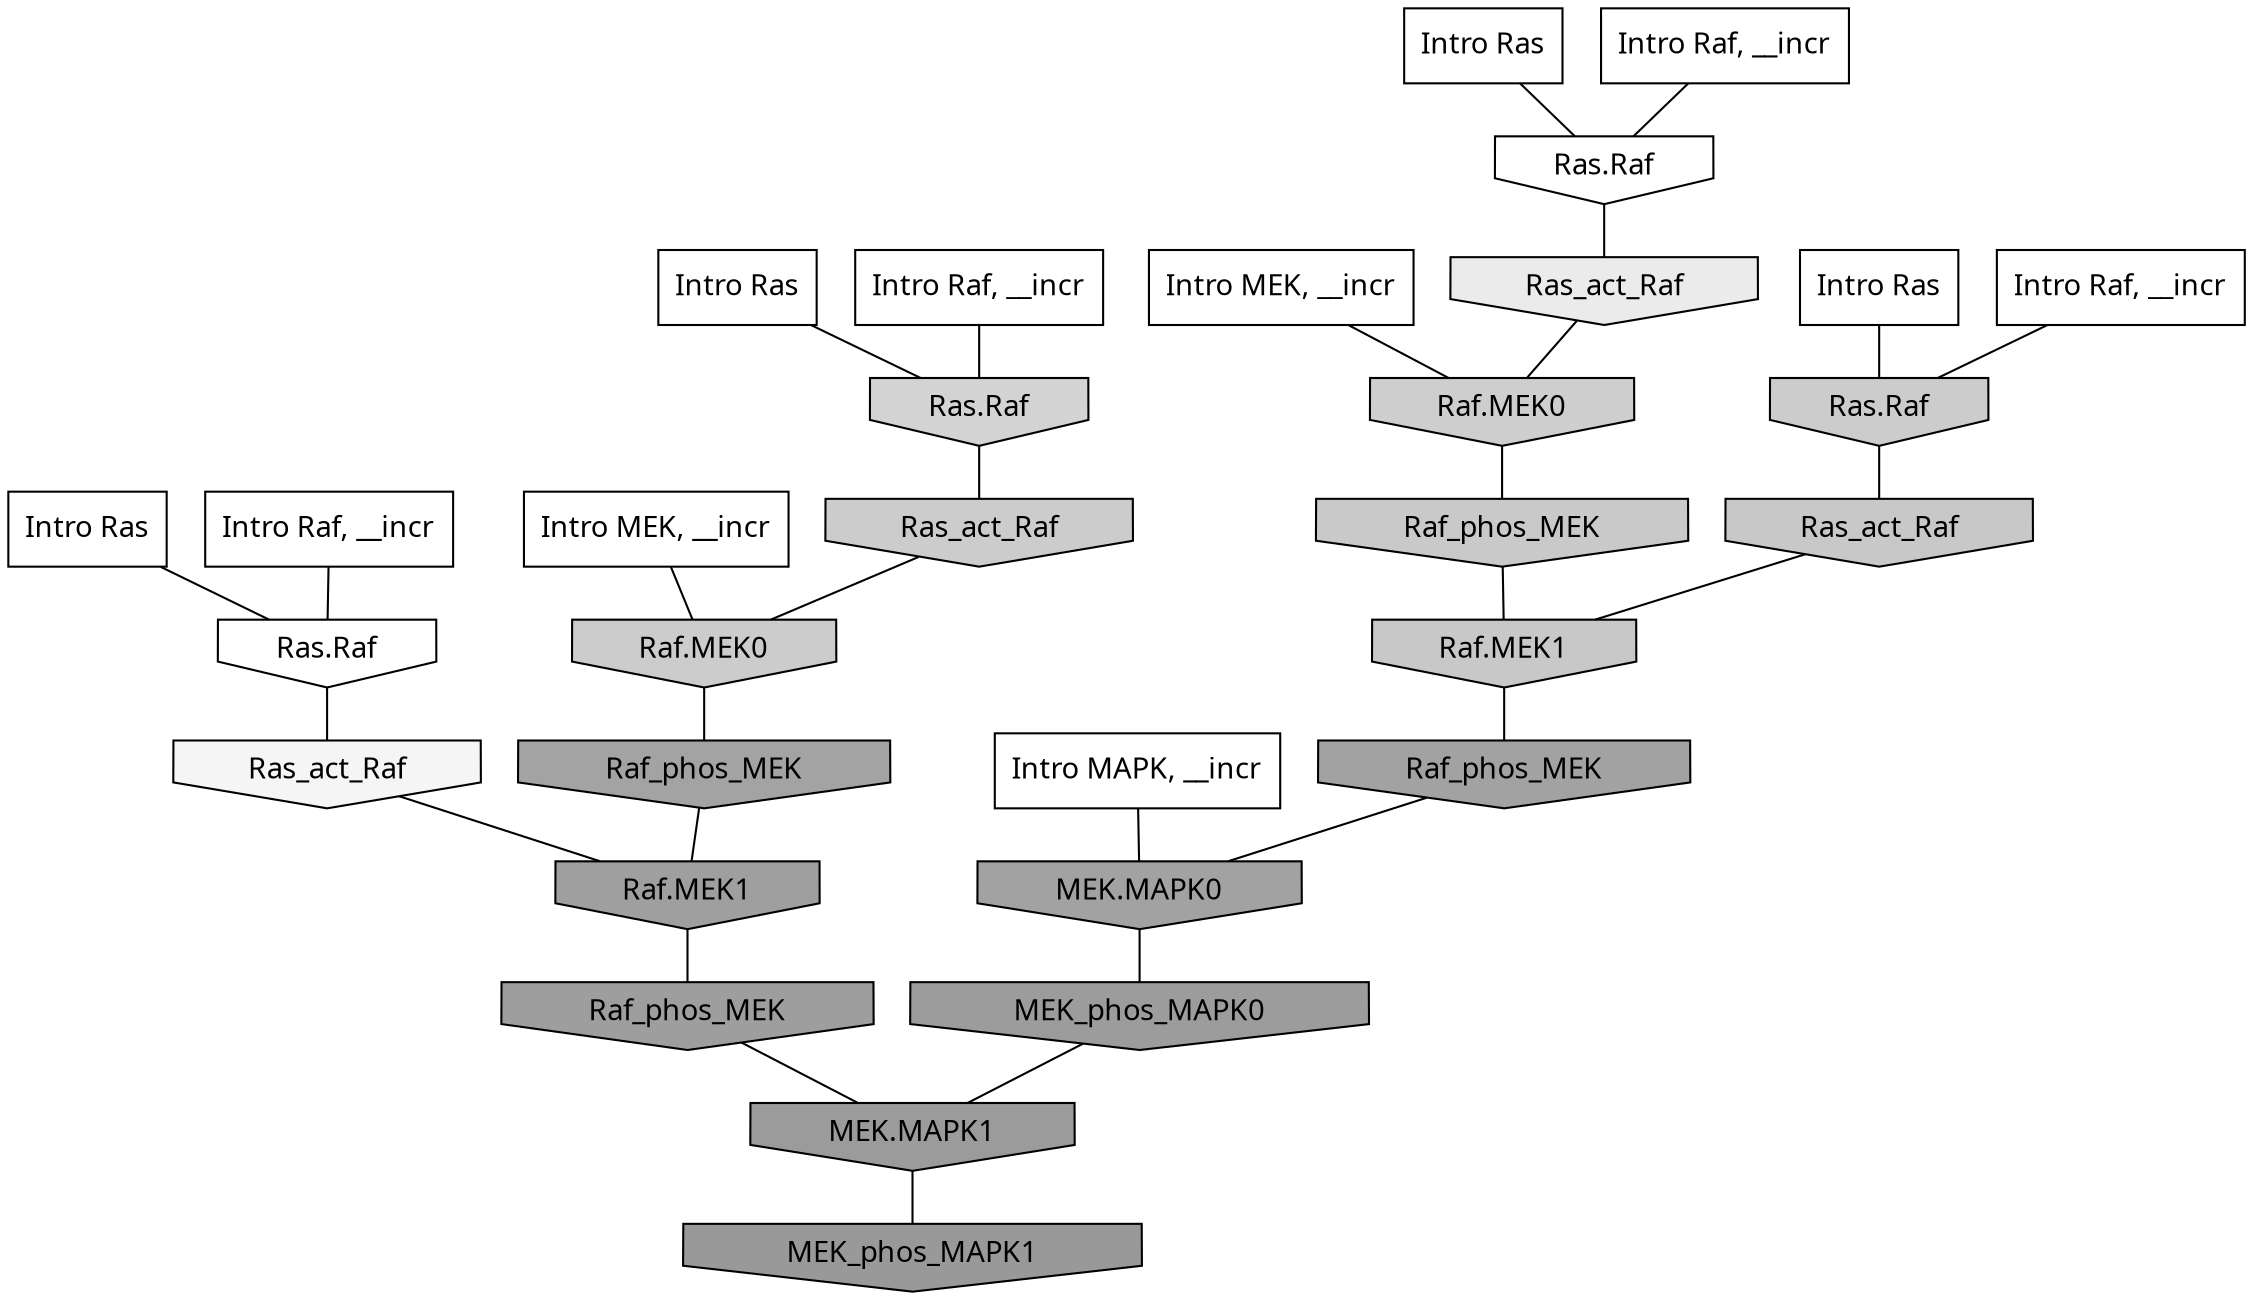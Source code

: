 digraph G{
  rankdir="TB";
  ranksep=0.30;
  node [fontname="CMU Serif"];
  edge [fontname="CMU Serif"];
  
  10 [label="Intro Ras", shape=rectangle, style=filled, fillcolor="0.000 0.000 1.000"]
  
  47 [label="Intro Ras", shape=rectangle, style=filled, fillcolor="0.000 0.000 1.000"]
  
  49 [label="Intro Ras", shape=rectangle, style=filled, fillcolor="0.000 0.000 1.000"]
  
  87 [label="Intro Ras", shape=rectangle, style=filled, fillcolor="0.000 0.000 1.000"]
  
  232 [label="Intro Raf, __incr", shape=rectangle, style=filled, fillcolor="0.000 0.000 1.000"]
  
  509 [label="Intro Raf, __incr", shape=rectangle, style=filled, fillcolor="0.000 0.000 1.000"]
  
  586 [label="Intro Raf, __incr", shape=rectangle, style=filled, fillcolor="0.000 0.000 1.000"]
  
  837 [label="Intro Raf, __incr", shape=rectangle, style=filled, fillcolor="0.000 0.000 1.000"]
  
  1151 [label="Intro MEK, __incr", shape=rectangle, style=filled, fillcolor="0.000 0.000 1.000"]
  
  1717 [label="Intro MEK, __incr", shape=rectangle, style=filled, fillcolor="0.000 0.000 1.000"]
  
  2894 [label="Intro MAPK, __incr", shape=rectangle, style=filled, fillcolor="0.000 0.000 1.000"]
  
  3227 [label="Ras.Raf", shape=invhouse, style=filled, fillcolor="0.000 0.000 1.000"]
  
  3236 [label="Ras.Raf", shape=invhouse, style=filled, fillcolor="0.000 0.000 1.000"]
  
  3581 [label="Ras_act_Raf", shape=invhouse, style=filled, fillcolor="0.000 0.000 0.960"]
  
  4133 [label="Ras_act_Raf", shape=invhouse, style=filled, fillcolor="0.000 0.000 0.919"]
  
  5657 [label="Ras.Raf", shape=invhouse, style=filled, fillcolor="0.000 0.000 0.827"]
  
  6086 [label="Raf.MEK0", shape=invhouse, style=filled, fillcolor="0.000 0.000 0.805"]
  
  6221 [label="Ras.Raf", shape=invhouse, style=filled, fillcolor="0.000 0.000 0.799"]
  
  6229 [label="Ras_act_Raf", shape=invhouse, style=filled, fillcolor="0.000 0.000 0.798"]
  
  6232 [label="Raf.MEK0", shape=invhouse, style=filled, fillcolor="0.000 0.000 0.798"]
  
  6468 [label="Raf_phos_MEK", shape=invhouse, style=filled, fillcolor="0.000 0.000 0.788"]
  
  6588 [label="Ras_act_Raf", shape=invhouse, style=filled, fillcolor="0.000 0.000 0.784"]
  
  6591 [label="Raf.MEK1", shape=invhouse, style=filled, fillcolor="0.000 0.000 0.783"]
  
  12754 [label="Raf_phos_MEK", shape=invhouse, style=filled, fillcolor="0.000 0.000 0.637"]
  
  12922 [label="Raf_phos_MEK", shape=invhouse, style=filled, fillcolor="0.000 0.000 0.634"]
  
  12924 [label="MEK.MAPK0", shape=invhouse, style=filled, fillcolor="0.000 0.000 0.634"]
  
  13660 [label="Raf.MEK1", shape=invhouse, style=filled, fillcolor="0.000 0.000 0.623"]
  
  13778 [label="Raf_phos_MEK", shape=invhouse, style=filled, fillcolor="0.000 0.000 0.621"]
  
  14636 [label="MEK_phos_MAPK0", shape=invhouse, style=filled, fillcolor="0.000 0.000 0.610"]
  
  14845 [label="MEK.MAPK1", shape=invhouse, style=filled, fillcolor="0.000 0.000 0.608"]
  
  15325 [label="MEK_phos_MAPK1", shape=invhouse, style=filled, fillcolor="0.000 0.000 0.600"]
  
  
  14845 -> 15325 [dir=none, color="0.000 0.000 0.000"] 
  14636 -> 14845 [dir=none, color="0.000 0.000 0.000"] 
  13778 -> 14845 [dir=none, color="0.000 0.000 0.000"] 
  13660 -> 13778 [dir=none, color="0.000 0.000 0.000"] 
  12924 -> 14636 [dir=none, color="0.000 0.000 0.000"] 
  12922 -> 12924 [dir=none, color="0.000 0.000 0.000"] 
  12754 -> 13660 [dir=none, color="0.000 0.000 0.000"] 
  6591 -> 12922 [dir=none, color="0.000 0.000 0.000"] 
  6588 -> 6591 [dir=none, color="0.000 0.000 0.000"] 
  6468 -> 6591 [dir=none, color="0.000 0.000 0.000"] 
  6232 -> 12754 [dir=none, color="0.000 0.000 0.000"] 
  6229 -> 6232 [dir=none, color="0.000 0.000 0.000"] 
  6221 -> 6588 [dir=none, color="0.000 0.000 0.000"] 
  6086 -> 6468 [dir=none, color="0.000 0.000 0.000"] 
  5657 -> 6229 [dir=none, color="0.000 0.000 0.000"] 
  4133 -> 6086 [dir=none, color="0.000 0.000 0.000"] 
  3581 -> 13660 [dir=none, color="0.000 0.000 0.000"] 
  3236 -> 3581 [dir=none, color="0.000 0.000 0.000"] 
  3227 -> 4133 [dir=none, color="0.000 0.000 0.000"] 
  2894 -> 12924 [dir=none, color="0.000 0.000 0.000"] 
  1717 -> 6086 [dir=none, color="0.000 0.000 0.000"] 
  1151 -> 6232 [dir=none, color="0.000 0.000 0.000"] 
  837 -> 3236 [dir=none, color="0.000 0.000 0.000"] 
  586 -> 5657 [dir=none, color="0.000 0.000 0.000"] 
  509 -> 3227 [dir=none, color="0.000 0.000 0.000"] 
  232 -> 6221 [dir=none, color="0.000 0.000 0.000"] 
  87 -> 5657 [dir=none, color="0.000 0.000 0.000"] 
  49 -> 6221 [dir=none, color="0.000 0.000 0.000"] 
  47 -> 3227 [dir=none, color="0.000 0.000 0.000"] 
  10 -> 3236 [dir=none, color="0.000 0.000 0.000"] 
  
  }
